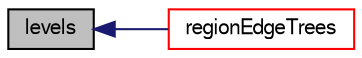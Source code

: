 digraph "levels"
{
  bgcolor="transparent";
  edge [fontname="FreeSans",fontsize="10",labelfontname="FreeSans",labelfontsize="10"];
  node [fontname="FreeSans",fontsize="10",shape=record];
  rankdir="LR";
  Node283 [label="levels",height=0.2,width=0.4,color="black", fillcolor="grey75", style="filled", fontcolor="black"];
  Node283 -> Node284 [dir="back",color="midnightblue",fontsize="10",style="solid",fontname="FreeSans"];
  Node284 [label="regionEdgeTrees",height=0.2,width=0.4,color="red",URL="$a24682.html#a8b10e1c25153aef632c6fea885ce9bf0"];
}
